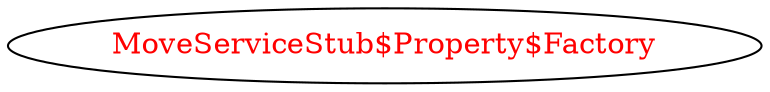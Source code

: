 digraph dependencyGraph {
 concentrate=true;
 ranksep="2.0";
 rankdir="LR"; 
 splines="ortho";
"MoveServiceStub$Property$Factory" [fontcolor="red"];
}